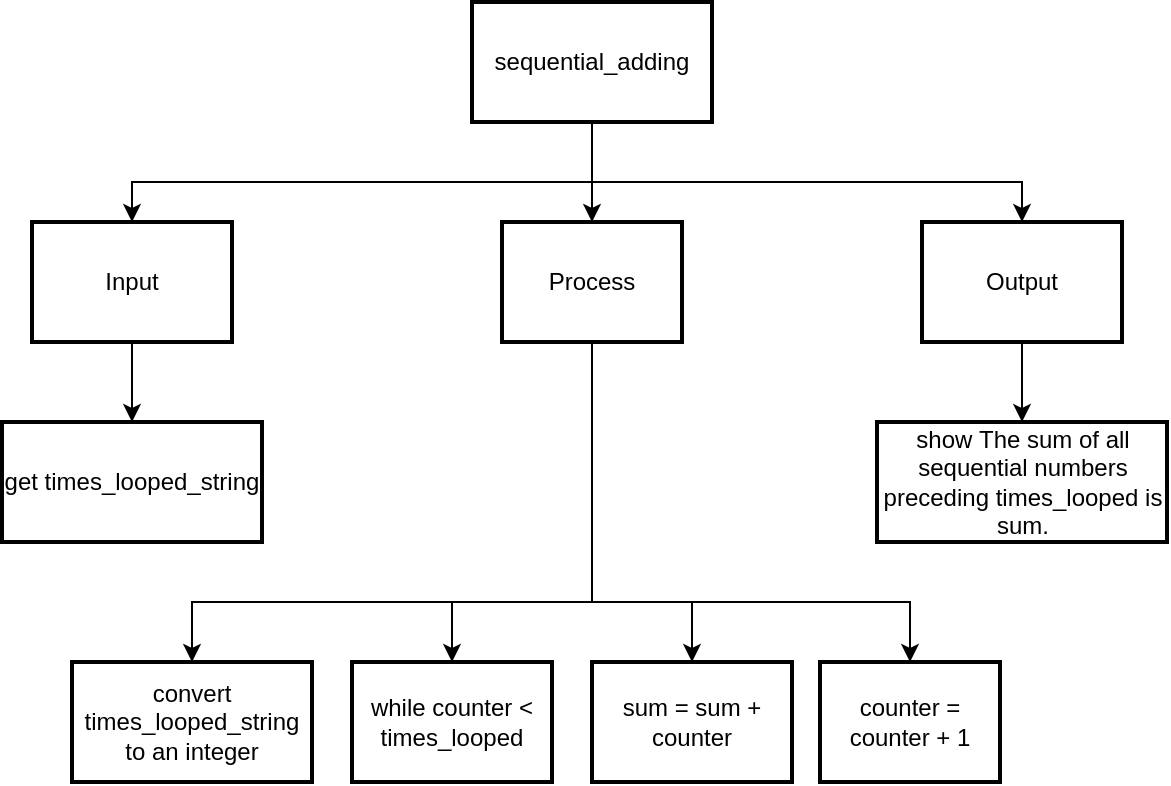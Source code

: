 <mxfile>
    <diagram id="QCx1TmkJnUtMsIdzkO0e" name="Page-1">
        <mxGraphModel dx="594" dy="529" grid="1" gridSize="10" guides="1" tooltips="1" connect="1" arrows="1" fold="1" page="1" pageScale="1" pageWidth="827" pageHeight="1169" math="0" shadow="0">
            <root>
                <mxCell id="0"/>
                <mxCell id="1" parent="0"/>
                <mxCell id="16" style="edgeStyle=none;html=1;exitX=0.5;exitY=1;exitDx=0;exitDy=0;entryX=0.5;entryY=0;entryDx=0;entryDy=0;" edge="1" parent="1" source="19" target="31">
                    <mxGeometry relative="1" as="geometry">
                        <Array as="points">
                            <mxPoint x="300" y="100"/>
                        </Array>
                    </mxGeometry>
                </mxCell>
                <mxCell id="17" style="edgeStyle=none;html=1;exitX=0.5;exitY=1;exitDx=0;exitDy=0;entryX=0.5;entryY=0;entryDx=0;entryDy=0;rounded=0;" edge="1" parent="1" source="19" target="21">
                    <mxGeometry relative="1" as="geometry">
                        <Array as="points">
                            <mxPoint x="300" y="100"/>
                            <mxPoint x="225" y="100"/>
                            <mxPoint x="70" y="100"/>
                        </Array>
                    </mxGeometry>
                </mxCell>
                <mxCell id="18" style="edgeStyle=none;rounded=0;html=1;exitX=0.5;exitY=1;exitDx=0;exitDy=0;entryX=0.5;entryY=0;entryDx=0;entryDy=0;" edge="1" parent="1" source="19" target="24">
                    <mxGeometry relative="1" as="geometry">
                        <Array as="points">
                            <mxPoint x="300" y="100"/>
                            <mxPoint x="515" y="100"/>
                        </Array>
                    </mxGeometry>
                </mxCell>
                <mxCell id="19" value="sequential_adding" style="rounded=0;whiteSpace=wrap;html=1;absoluteArcSize=1;arcSize=14;strokeWidth=2;" vertex="1" parent="1">
                    <mxGeometry x="240" y="10" width="120" height="60" as="geometry"/>
                </mxCell>
                <mxCell id="20" style="edgeStyle=none;rounded=0;html=1;exitX=0.5;exitY=1;exitDx=0;exitDy=0;entryX=0.5;entryY=0;entryDx=0;entryDy=0;" edge="1" parent="1" source="21" target="25">
                    <mxGeometry relative="1" as="geometry"/>
                </mxCell>
                <mxCell id="21" value="Input" style="rounded=0;whiteSpace=wrap;html=1;absoluteArcSize=1;arcSize=14;strokeWidth=2;" vertex="1" parent="1">
                    <mxGeometry x="20" y="120" width="100" height="60" as="geometry"/>
                </mxCell>
                <mxCell id="22" style="edgeStyle=none;rounded=0;html=1;entryX=0.5;entryY=0;entryDx=0;entryDy=0;" edge="1" parent="1" source="24" target="26">
                    <mxGeometry relative="1" as="geometry">
                        <Array as="points">
                            <mxPoint x="515" y="200"/>
                        </Array>
                    </mxGeometry>
                </mxCell>
                <mxCell id="24" value="Output" style="rounded=0;whiteSpace=wrap;html=1;absoluteArcSize=1;arcSize=14;strokeWidth=2;" vertex="1" parent="1">
                    <mxGeometry x="465" y="120" width="100" height="60" as="geometry"/>
                </mxCell>
                <mxCell id="25" value="get times_looped_string" style="rounded=0;whiteSpace=wrap;html=1;absoluteArcSize=1;arcSize=14;strokeWidth=2;" vertex="1" parent="1">
                    <mxGeometry x="5" y="220" width="130" height="60" as="geometry"/>
                </mxCell>
                <mxCell id="26" value="show&amp;nbsp;The sum of all sequential numbers preceding times_looped is sum." style="rounded=0;whiteSpace=wrap;html=1;absoluteArcSize=1;arcSize=14;strokeWidth=2;" vertex="1" parent="1">
                    <mxGeometry x="442.5" y="220" width="145" height="60" as="geometry"/>
                </mxCell>
                <mxCell id="28" style="edgeStyle=none;rounded=0;html=1;exitX=0.5;exitY=1;exitDx=0;exitDy=0;entryX=0.5;entryY=0;entryDx=0;entryDy=0;" edge="1" parent="1" source="31" target="33">
                    <mxGeometry relative="1" as="geometry">
                        <Array as="points">
                            <mxPoint x="300" y="310"/>
                            <mxPoint x="230" y="310"/>
                        </Array>
                    </mxGeometry>
                </mxCell>
                <mxCell id="29" style="edgeStyle=none;rounded=0;html=1;exitX=0.5;exitY=1;exitDx=0;exitDy=0;entryX=0.5;entryY=0;entryDx=0;entryDy=0;" edge="1" parent="1" source="31" target="32">
                    <mxGeometry relative="1" as="geometry">
                        <Array as="points">
                            <mxPoint x="300" y="310"/>
                            <mxPoint x="225" y="310"/>
                            <mxPoint x="100" y="310"/>
                        </Array>
                    </mxGeometry>
                </mxCell>
                <mxCell id="30" style="edgeStyle=none;rounded=0;html=1;exitX=0.5;exitY=1;exitDx=0;exitDy=0;entryX=0.5;entryY=0;entryDx=0;entryDy=0;" edge="1" parent="1" source="31" target="34">
                    <mxGeometry relative="1" as="geometry">
                        <Array as="points">
                            <mxPoint x="300" y="310"/>
                            <mxPoint x="459" y="310"/>
                        </Array>
                    </mxGeometry>
                </mxCell>
                <mxCell id="37" style="edgeStyle=none;html=1;exitX=0.5;exitY=1;exitDx=0;exitDy=0;entryX=0.5;entryY=0;entryDx=0;entryDy=0;rounded=0;" edge="1" parent="1" source="31" target="36">
                    <mxGeometry relative="1" as="geometry">
                        <Array as="points">
                            <mxPoint x="300" y="310"/>
                            <mxPoint x="350" y="310"/>
                        </Array>
                    </mxGeometry>
                </mxCell>
                <mxCell id="31" value="Process" style="rounded=0;whiteSpace=wrap;html=1;absoluteArcSize=1;arcSize=14;strokeWidth=2;" vertex="1" parent="1">
                    <mxGeometry x="255" y="120" width="90" height="60" as="geometry"/>
                </mxCell>
                <mxCell id="32" value="convert times_looped_string to an integer" style="rounded=0;whiteSpace=wrap;html=1;absoluteArcSize=1;arcSize=14;strokeWidth=2;" vertex="1" parent="1">
                    <mxGeometry x="40" y="340" width="120" height="60" as="geometry"/>
                </mxCell>
                <mxCell id="33" value="while counter &amp;lt; times_looped" style="rounded=0;whiteSpace=wrap;html=1;absoluteArcSize=1;arcSize=14;strokeWidth=2;" vertex="1" parent="1">
                    <mxGeometry x="180" y="340" width="100" height="60" as="geometry"/>
                </mxCell>
                <mxCell id="34" value="counter = counter + 1" style="rounded=0;whiteSpace=wrap;html=1;absoluteArcSize=1;arcSize=14;strokeWidth=2;" vertex="1" parent="1">
                    <mxGeometry x="414" y="340" width="90" height="60" as="geometry"/>
                </mxCell>
                <mxCell id="36" value="sum = sum + counter" style="rounded=0;whiteSpace=wrap;html=1;absoluteArcSize=1;arcSize=14;strokeWidth=2;" vertex="1" parent="1">
                    <mxGeometry x="300" y="340" width="100" height="60" as="geometry"/>
                </mxCell>
            </root>
        </mxGraphModel>
    </diagram>
</mxfile>